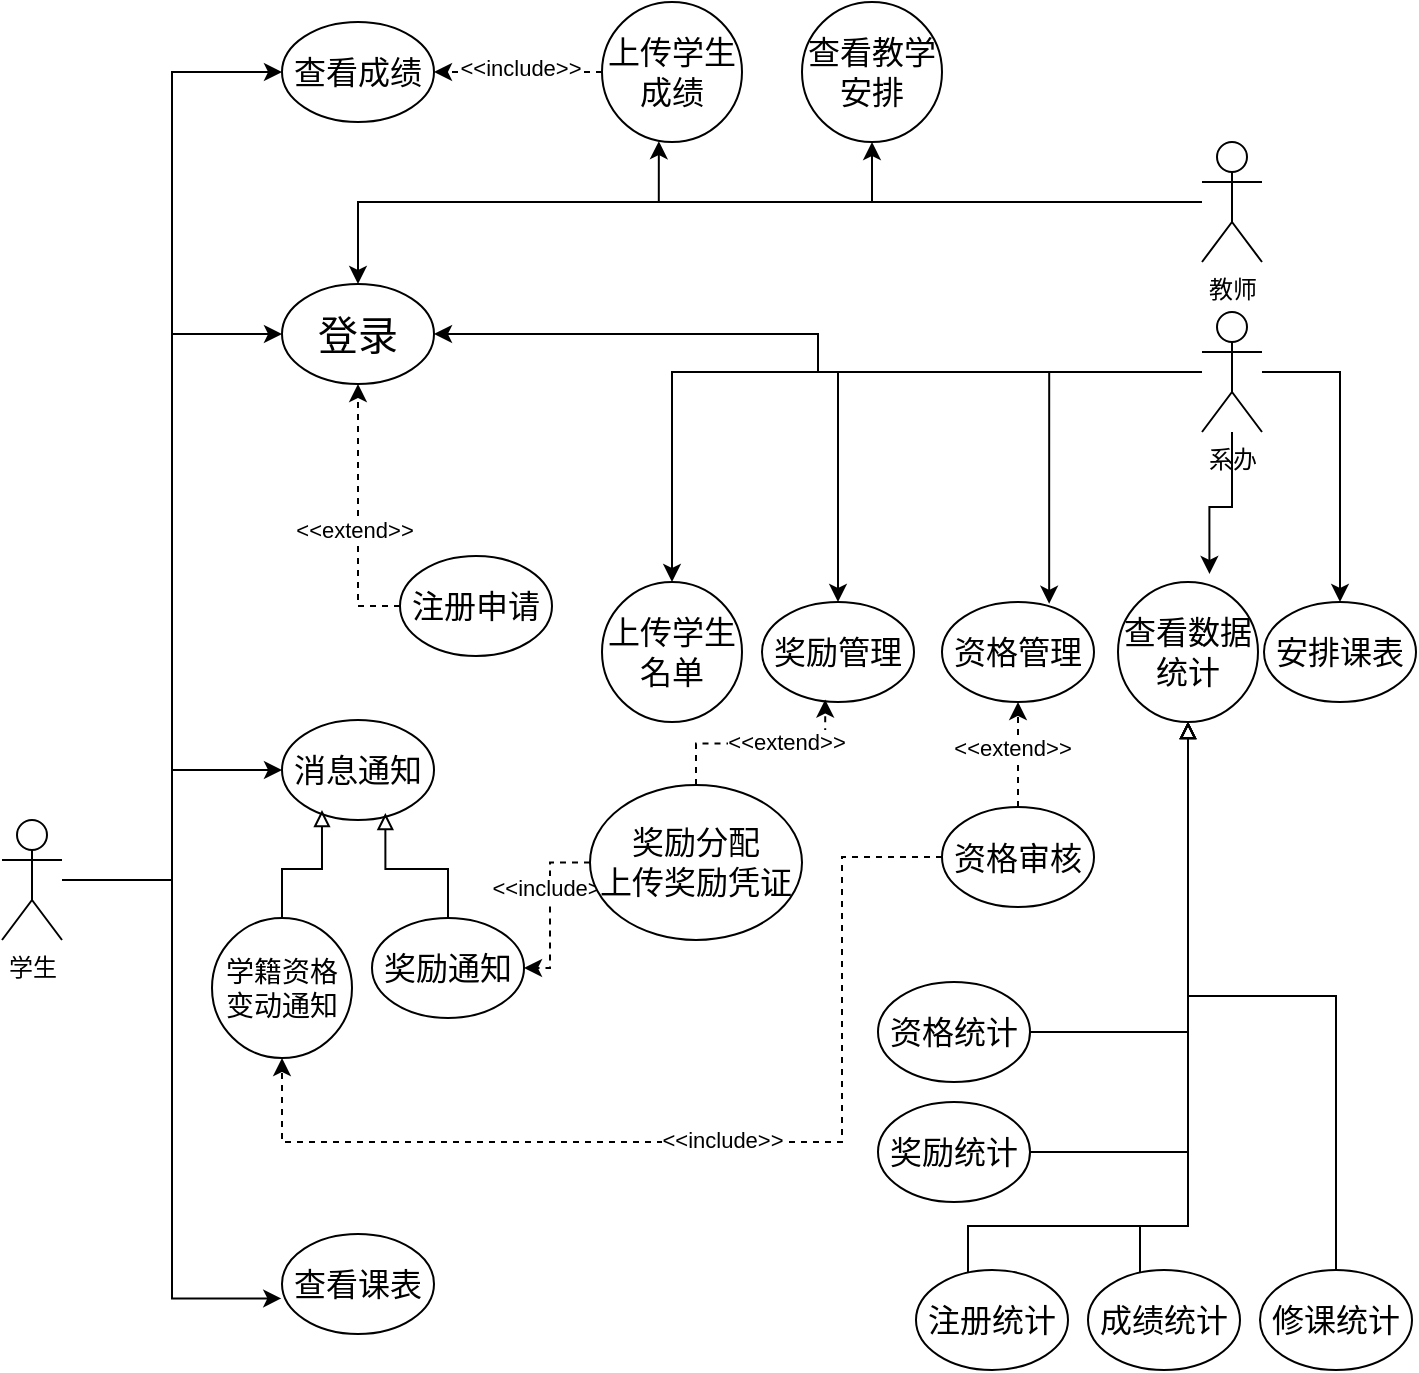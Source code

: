 <mxfile version="22.1.3" type="device">
  <diagram name="第 1 页" id="LJrQdI1wxrAXI2RLe0rf">
    <mxGraphModel dx="802" dy="557" grid="1" gridSize="10" guides="1" tooltips="1" connect="1" arrows="1" fold="1" page="1" pageScale="1" pageWidth="827" pageHeight="1169" math="0" shadow="0">
      <root>
        <mxCell id="0" />
        <mxCell id="1" parent="0" />
        <mxCell id="zdfJ6q19KbND1ore75Hy-44" style="edgeStyle=orthogonalEdgeStyle;rounded=0;orthogonalLoop=1;jettySize=auto;html=1;entryX=0;entryY=0.5;entryDx=0;entryDy=0;" parent="1" source="zdfJ6q19KbND1ore75Hy-1" target="zdfJ6q19KbND1ore75Hy-10" edge="1">
          <mxGeometry relative="1" as="geometry" />
        </mxCell>
        <mxCell id="zdfJ6q19KbND1ore75Hy-45" style="edgeStyle=orthogonalEdgeStyle;rounded=0;orthogonalLoop=1;jettySize=auto;html=1;entryX=0;entryY=0.5;entryDx=0;entryDy=0;" parent="1" source="zdfJ6q19KbND1ore75Hy-1" target="zdfJ6q19KbND1ore75Hy-2" edge="1">
          <mxGeometry relative="1" as="geometry" />
        </mxCell>
        <mxCell id="zdfJ6q19KbND1ore75Hy-46" style="edgeStyle=orthogonalEdgeStyle;rounded=0;orthogonalLoop=1;jettySize=auto;html=1;entryX=0;entryY=0.5;entryDx=0;entryDy=0;" parent="1" source="zdfJ6q19KbND1ore75Hy-1" target="zdfJ6q19KbND1ore75Hy-12" edge="1">
          <mxGeometry relative="1" as="geometry" />
        </mxCell>
        <mxCell id="zdfJ6q19KbND1ore75Hy-1" value="学生" style="shape=umlActor;verticalLabelPosition=bottom;verticalAlign=top;html=1;outlineConnect=0;" parent="1" vertex="1">
          <mxGeometry x="120" y="419" width="30" height="60" as="geometry" />
        </mxCell>
        <mxCell id="zdfJ6q19KbND1ore75Hy-2" value="&lt;font style=&quot;font-size: 20px;&quot;&gt;登录&lt;/font&gt;" style="ellipse;whiteSpace=wrap;html=1;" parent="1" vertex="1">
          <mxGeometry x="260" y="151" width="76" height="50" as="geometry" />
        </mxCell>
        <mxCell id="zdfJ6q19KbND1ore75Hy-40" style="edgeStyle=orthogonalEdgeStyle;rounded=0;orthogonalLoop=1;jettySize=auto;html=1;entryX=0.5;entryY=0;entryDx=0;entryDy=0;" parent="1" source="zdfJ6q19KbND1ore75Hy-4" target="zdfJ6q19KbND1ore75Hy-35" edge="1">
          <mxGeometry relative="1" as="geometry" />
        </mxCell>
        <mxCell id="zdfJ6q19KbND1ore75Hy-48" style="edgeStyle=orthogonalEdgeStyle;rounded=0;orthogonalLoop=1;jettySize=auto;html=1;entryX=1;entryY=0.5;entryDx=0;entryDy=0;" parent="1" source="zdfJ6q19KbND1ore75Hy-4" target="zdfJ6q19KbND1ore75Hy-2" edge="1">
          <mxGeometry relative="1" as="geometry" />
        </mxCell>
        <mxCell id="zdfJ6q19KbND1ore75Hy-49" style="edgeStyle=orthogonalEdgeStyle;rounded=0;orthogonalLoop=1;jettySize=auto;html=1;entryX=0.5;entryY=0;entryDx=0;entryDy=0;" parent="1" source="zdfJ6q19KbND1ore75Hy-4" target="zdfJ6q19KbND1ore75Hy-16" edge="1">
          <mxGeometry relative="1" as="geometry" />
        </mxCell>
        <mxCell id="zdfJ6q19KbND1ore75Hy-85" style="edgeStyle=orthogonalEdgeStyle;rounded=0;orthogonalLoop=1;jettySize=auto;html=1;entryX=0.5;entryY=0;entryDx=0;entryDy=0;" parent="1" source="zdfJ6q19KbND1ore75Hy-4" target="zdfJ6q19KbND1ore75Hy-84" edge="1">
          <mxGeometry relative="1" as="geometry" />
        </mxCell>
        <mxCell id="zdfJ6q19KbND1ore75Hy-4" value="系办" style="shape=umlActor;verticalLabelPosition=bottom;verticalAlign=top;html=1;outlineConnect=0;" parent="1" vertex="1">
          <mxGeometry x="720" y="165" width="30" height="60" as="geometry" />
        </mxCell>
        <mxCell id="zdfJ6q19KbND1ore75Hy-51" style="edgeStyle=orthogonalEdgeStyle;rounded=0;orthogonalLoop=1;jettySize=auto;html=1;entryX=0.5;entryY=0;entryDx=0;entryDy=0;" parent="1" source="zdfJ6q19KbND1ore75Hy-8" target="zdfJ6q19KbND1ore75Hy-2" edge="1">
          <mxGeometry relative="1" as="geometry" />
        </mxCell>
        <mxCell id="zdfJ6q19KbND1ore75Hy-55" style="edgeStyle=orthogonalEdgeStyle;rounded=0;orthogonalLoop=1;jettySize=auto;html=1;entryX=0.5;entryY=1;entryDx=0;entryDy=0;" parent="1" source="zdfJ6q19KbND1ore75Hy-8" target="zdfJ6q19KbND1ore75Hy-53" edge="1">
          <mxGeometry relative="1" as="geometry" />
        </mxCell>
        <mxCell id="zdfJ6q19KbND1ore75Hy-8" value="教师" style="shape=umlActor;verticalLabelPosition=bottom;verticalAlign=top;html=1;outlineConnect=0;" parent="1" vertex="1">
          <mxGeometry x="720" y="80" width="30" height="60" as="geometry" />
        </mxCell>
        <mxCell id="zdfJ6q19KbND1ore75Hy-31" style="edgeStyle=orthogonalEdgeStyle;rounded=0;orthogonalLoop=1;jettySize=auto;html=1;exitX=0;exitY=0.5;exitDx=0;exitDy=0;entryX=0.5;entryY=1;entryDx=0;entryDy=0;dashed=1;" parent="1" source="zdfJ6q19KbND1ore75Hy-9" target="zdfJ6q19KbND1ore75Hy-2" edge="1">
          <mxGeometry relative="1" as="geometry" />
        </mxCell>
        <mxCell id="zdfJ6q19KbND1ore75Hy-32" value="&amp;lt;&amp;lt;extend&amp;gt;&amp;gt;" style="edgeLabel;html=1;align=center;verticalAlign=middle;resizable=0;points=[];" parent="zdfJ6q19KbND1ore75Hy-31" vertex="1" connectable="0">
          <mxGeometry x="-0.106" y="2" relative="1" as="geometry">
            <mxPoint as="offset" />
          </mxGeometry>
        </mxCell>
        <mxCell id="zdfJ6q19KbND1ore75Hy-9" value="&lt;font style=&quot;font-size: 16px;&quot;&gt;注册申请&lt;/font&gt;" style="ellipse;whiteSpace=wrap;html=1;" parent="1" vertex="1">
          <mxGeometry x="319" y="287" width="76" height="50" as="geometry" />
        </mxCell>
        <mxCell id="zdfJ6q19KbND1ore75Hy-10" value="&lt;font style=&quot;font-size: 16px;&quot;&gt;查看成绩&lt;/font&gt;" style="ellipse;whiteSpace=wrap;html=1;" parent="1" vertex="1">
          <mxGeometry x="260" y="20" width="76" height="50" as="geometry" />
        </mxCell>
        <mxCell id="zdfJ6q19KbND1ore75Hy-11" value="&lt;font style=&quot;font-size: 16px;&quot;&gt;查看课表&lt;/font&gt;" style="ellipse;whiteSpace=wrap;html=1;" parent="1" vertex="1">
          <mxGeometry x="260" y="626" width="76" height="50" as="geometry" />
        </mxCell>
        <mxCell id="zdfJ6q19KbND1ore75Hy-12" value="&lt;font style=&quot;font-size: 16px;&quot;&gt;消息通知&lt;/font&gt;" style="ellipse;whiteSpace=wrap;html=1;" parent="1" vertex="1">
          <mxGeometry x="260" y="369" width="76" height="50" as="geometry" />
        </mxCell>
        <mxCell id="zdfJ6q19KbND1ore75Hy-13" value="&lt;font style=&quot;font-size: 14px;&quot;&gt;学籍资格变动通知&lt;/font&gt;" style="ellipse;whiteSpace=wrap;html=1;" parent="1" vertex="1">
          <mxGeometry x="225" y="468" width="70" height="70" as="geometry" />
        </mxCell>
        <mxCell id="zdfJ6q19KbND1ore75Hy-14" value="&lt;font style=&quot;font-size: 16px;&quot;&gt;奖励通知&lt;/font&gt;" style="ellipse;whiteSpace=wrap;html=1;" parent="1" vertex="1">
          <mxGeometry x="305" y="468" width="76" height="50" as="geometry" />
        </mxCell>
        <mxCell id="zdfJ6q19KbND1ore75Hy-16" value="&lt;font style=&quot;font-size: 16px;&quot;&gt;上传学生名单&lt;/font&gt;" style="ellipse;whiteSpace=wrap;html=1;" parent="1" vertex="1">
          <mxGeometry x="420" y="300" width="70" height="70" as="geometry" />
        </mxCell>
        <mxCell id="zdfJ6q19KbND1ore75Hy-21" value="&lt;font style=&quot;font-size: 16px;&quot;&gt;查看数据统计&lt;/font&gt;" style="ellipse;whiteSpace=wrap;html=1;" parent="1" vertex="1">
          <mxGeometry x="678" y="300" width="70" height="70" as="geometry" />
        </mxCell>
        <mxCell id="zdfJ6q19KbND1ore75Hy-28" style="edgeStyle=orthogonalEdgeStyle;rounded=0;orthogonalLoop=1;jettySize=auto;html=1;exitX=0.5;exitY=0;exitDx=0;exitDy=0;entryX=0.263;entryY=0.9;entryDx=0;entryDy=0;entryPerimeter=0;endArrow=block;endFill=0;" parent="1" source="zdfJ6q19KbND1ore75Hy-13" target="zdfJ6q19KbND1ore75Hy-12" edge="1">
          <mxGeometry relative="1" as="geometry" />
        </mxCell>
        <mxCell id="zdfJ6q19KbND1ore75Hy-29" style="edgeStyle=orthogonalEdgeStyle;rounded=0;orthogonalLoop=1;jettySize=auto;html=1;exitX=0.5;exitY=0;exitDx=0;exitDy=0;entryX=0.68;entryY=0.93;entryDx=0;entryDy=0;entryPerimeter=0;endArrow=block;endFill=0;" parent="1" source="zdfJ6q19KbND1ore75Hy-14" target="zdfJ6q19KbND1ore75Hy-12" edge="1">
          <mxGeometry relative="1" as="geometry" />
        </mxCell>
        <mxCell id="zdfJ6q19KbND1ore75Hy-34" value="&lt;span style=&quot;font-size: 16px;&quot;&gt;资格管理&lt;/span&gt;" style="ellipse;whiteSpace=wrap;html=1;" parent="1" vertex="1">
          <mxGeometry x="590" y="310" width="76" height="50" as="geometry" />
        </mxCell>
        <mxCell id="zdfJ6q19KbND1ore75Hy-35" value="&lt;span style=&quot;font-size: 16px;&quot;&gt;奖励管理&lt;/span&gt;" style="ellipse;whiteSpace=wrap;html=1;" parent="1" vertex="1">
          <mxGeometry x="500" y="310" width="76" height="50" as="geometry" />
        </mxCell>
        <mxCell id="zdfJ6q19KbND1ore75Hy-39" style="edgeStyle=orthogonalEdgeStyle;rounded=0;orthogonalLoop=1;jettySize=auto;html=1;entryX=0.705;entryY=0.018;entryDx=0;entryDy=0;entryPerimeter=0;" parent="1" source="zdfJ6q19KbND1ore75Hy-4" target="zdfJ6q19KbND1ore75Hy-34" edge="1">
          <mxGeometry relative="1" as="geometry" />
        </mxCell>
        <mxCell id="zdfJ6q19KbND1ore75Hy-41" style="edgeStyle=orthogonalEdgeStyle;rounded=0;orthogonalLoop=1;jettySize=auto;html=1;entryX=0.653;entryY=-0.058;entryDx=0;entryDy=0;entryPerimeter=0;" parent="1" source="zdfJ6q19KbND1ore75Hy-4" target="zdfJ6q19KbND1ore75Hy-21" edge="1">
          <mxGeometry relative="1" as="geometry" />
        </mxCell>
        <mxCell id="zdfJ6q19KbND1ore75Hy-47" style="edgeStyle=orthogonalEdgeStyle;rounded=0;orthogonalLoop=1;jettySize=auto;html=1;entryX=-0.005;entryY=0.644;entryDx=0;entryDy=0;entryPerimeter=0;" parent="1" source="zdfJ6q19KbND1ore75Hy-1" target="zdfJ6q19KbND1ore75Hy-11" edge="1">
          <mxGeometry relative="1" as="geometry" />
        </mxCell>
        <mxCell id="zdfJ6q19KbND1ore75Hy-56" style="edgeStyle=orthogonalEdgeStyle;rounded=0;orthogonalLoop=1;jettySize=auto;html=1;entryX=1;entryY=0.5;entryDx=0;entryDy=0;dashed=1;" parent="1" source="zdfJ6q19KbND1ore75Hy-52" target="zdfJ6q19KbND1ore75Hy-10" edge="1">
          <mxGeometry relative="1" as="geometry" />
        </mxCell>
        <mxCell id="zdfJ6q19KbND1ore75Hy-57" value="&amp;lt;&amp;lt;include&amp;gt;&amp;gt;" style="edgeLabel;html=1;align=center;verticalAlign=middle;resizable=0;points=[];" parent="zdfJ6q19KbND1ore75Hy-56" vertex="1" connectable="0">
          <mxGeometry x="-0.009" y="-2" relative="1" as="geometry">
            <mxPoint as="offset" />
          </mxGeometry>
        </mxCell>
        <mxCell id="zdfJ6q19KbND1ore75Hy-52" value="&lt;font style=&quot;font-size: 16px;&quot;&gt;上传学生成绩&lt;/font&gt;" style="ellipse;whiteSpace=wrap;html=1;" parent="1" vertex="1">
          <mxGeometry x="420" y="10" width="70" height="70" as="geometry" />
        </mxCell>
        <mxCell id="zdfJ6q19KbND1ore75Hy-53" value="&lt;font style=&quot;font-size: 16px;&quot;&gt;查看教学安排&lt;/font&gt;" style="ellipse;whiteSpace=wrap;html=1;" parent="1" vertex="1">
          <mxGeometry x="520" y="10" width="70" height="70" as="geometry" />
        </mxCell>
        <mxCell id="zdfJ6q19KbND1ore75Hy-54" style="edgeStyle=orthogonalEdgeStyle;rounded=0;orthogonalLoop=1;jettySize=auto;html=1;entryX=0.406;entryY=0.994;entryDx=0;entryDy=0;entryPerimeter=0;" parent="1" source="zdfJ6q19KbND1ore75Hy-8" target="zdfJ6q19KbND1ore75Hy-52" edge="1">
          <mxGeometry relative="1" as="geometry" />
        </mxCell>
        <mxCell id="zdfJ6q19KbND1ore75Hy-65" style="edgeStyle=orthogonalEdgeStyle;rounded=0;orthogonalLoop=1;jettySize=auto;html=1;entryX=0.5;entryY=1;entryDx=0;entryDy=0;endArrow=block;endFill=0;" parent="1" source="zdfJ6q19KbND1ore75Hy-58" target="zdfJ6q19KbND1ore75Hy-21" edge="1">
          <mxGeometry relative="1" as="geometry" />
        </mxCell>
        <mxCell id="zdfJ6q19KbND1ore75Hy-58" value="&lt;span style=&quot;font-size: 16px;&quot;&gt;资格统计&lt;/span&gt;" style="ellipse;whiteSpace=wrap;html=1;" parent="1" vertex="1">
          <mxGeometry x="558" y="500" width="76" height="50" as="geometry" />
        </mxCell>
        <mxCell id="zdfJ6q19KbND1ore75Hy-66" style="edgeStyle=orthogonalEdgeStyle;rounded=0;orthogonalLoop=1;jettySize=auto;html=1;entryX=0.5;entryY=1;entryDx=0;entryDy=0;endArrow=block;endFill=0;" parent="1" source="zdfJ6q19KbND1ore75Hy-59" target="zdfJ6q19KbND1ore75Hy-21" edge="1">
          <mxGeometry relative="1" as="geometry" />
        </mxCell>
        <mxCell id="zdfJ6q19KbND1ore75Hy-59" value="&lt;span style=&quot;font-size: 16px;&quot;&gt;奖励统计&lt;/span&gt;" style="ellipse;whiteSpace=wrap;html=1;" parent="1" vertex="1">
          <mxGeometry x="558" y="560" width="76" height="50" as="geometry" />
        </mxCell>
        <mxCell id="zdfJ6q19KbND1ore75Hy-70" style="edgeStyle=orthogonalEdgeStyle;rounded=0;orthogonalLoop=1;jettySize=auto;html=1;endArrow=block;endFill=0;" parent="1" edge="1">
          <mxGeometry relative="1" as="geometry">
            <mxPoint x="603" y="646" as="sourcePoint" />
            <mxPoint x="713" y="369.879" as="targetPoint" />
            <Array as="points">
              <mxPoint x="603" y="622" />
              <mxPoint x="713" y="622" />
            </Array>
          </mxGeometry>
        </mxCell>
        <mxCell id="zdfJ6q19KbND1ore75Hy-60" value="&lt;span style=&quot;font-size: 16px;&quot;&gt;注册统计&lt;/span&gt;" style="ellipse;whiteSpace=wrap;html=1;" parent="1" vertex="1">
          <mxGeometry x="577" y="644" width="76" height="50" as="geometry" />
        </mxCell>
        <mxCell id="zdfJ6q19KbND1ore75Hy-71" style="edgeStyle=orthogonalEdgeStyle;rounded=0;orthogonalLoop=1;jettySize=auto;html=1;exitX=0.5;exitY=0;exitDx=0;exitDy=0;endArrow=block;endFill=0;" parent="1" edge="1">
          <mxGeometry relative="1" as="geometry">
            <mxPoint x="689.0" y="646" as="sourcePoint" />
            <mxPoint x="713" y="369.879" as="targetPoint" />
            <Array as="points">
              <mxPoint x="689" y="622" />
              <mxPoint x="713" y="622" />
            </Array>
          </mxGeometry>
        </mxCell>
        <mxCell id="zdfJ6q19KbND1ore75Hy-61" value="&lt;span style=&quot;font-size: 16px;&quot;&gt;成绩统计&lt;/span&gt;" style="ellipse;whiteSpace=wrap;html=1;" parent="1" vertex="1">
          <mxGeometry x="663" y="644" width="76" height="50" as="geometry" />
        </mxCell>
        <mxCell id="zdfJ6q19KbND1ore75Hy-72" style="edgeStyle=orthogonalEdgeStyle;rounded=0;orthogonalLoop=1;jettySize=auto;html=1;exitX=0.5;exitY=0;exitDx=0;exitDy=0;endArrow=block;endFill=0;" parent="1" source="zdfJ6q19KbND1ore75Hy-62" target="zdfJ6q19KbND1ore75Hy-21" edge="1">
          <mxGeometry relative="1" as="geometry" />
        </mxCell>
        <mxCell id="zdfJ6q19KbND1ore75Hy-62" value="&lt;span style=&quot;font-size: 16px;&quot;&gt;修课统计&lt;/span&gt;" style="ellipse;whiteSpace=wrap;html=1;" parent="1" vertex="1">
          <mxGeometry x="749" y="644" width="76" height="50" as="geometry" />
        </mxCell>
        <mxCell id="zdfJ6q19KbND1ore75Hy-73" style="edgeStyle=orthogonalEdgeStyle;rounded=0;orthogonalLoop=1;jettySize=auto;html=1;exitX=0.5;exitY=0;exitDx=0;exitDy=0;entryX=0.5;entryY=1;entryDx=0;entryDy=0;dashed=1;" parent="1" source="zdfJ6q19KbND1ore75Hy-64" target="zdfJ6q19KbND1ore75Hy-34" edge="1">
          <mxGeometry relative="1" as="geometry" />
        </mxCell>
        <mxCell id="zdfJ6q19KbND1ore75Hy-74" value="&amp;lt;&amp;lt;extend&amp;gt;&amp;gt;" style="edgeLabel;html=1;align=center;verticalAlign=middle;resizable=0;points=[];" parent="zdfJ6q19KbND1ore75Hy-73" vertex="1" connectable="0">
          <mxGeometry x="0.127" y="3" relative="1" as="geometry">
            <mxPoint as="offset" />
          </mxGeometry>
        </mxCell>
        <mxCell id="zdfJ6q19KbND1ore75Hy-75" style="edgeStyle=orthogonalEdgeStyle;rounded=0;orthogonalLoop=1;jettySize=auto;html=1;entryX=0.5;entryY=1;entryDx=0;entryDy=0;dashed=1;" parent="1" source="zdfJ6q19KbND1ore75Hy-64" target="zdfJ6q19KbND1ore75Hy-13" edge="1">
          <mxGeometry relative="1" as="geometry">
            <Array as="points">
              <mxPoint x="540" y="438" />
              <mxPoint x="540" y="580" />
              <mxPoint x="260" y="580" />
            </Array>
          </mxGeometry>
        </mxCell>
        <mxCell id="zdfJ6q19KbND1ore75Hy-77" value="&amp;lt;&amp;lt;include&amp;gt;&amp;gt;" style="edgeLabel;html=1;align=center;verticalAlign=middle;resizable=0;points=[];" parent="zdfJ6q19KbND1ore75Hy-75" vertex="1" connectable="0">
          <mxGeometry x="-0.255" relative="1" as="geometry">
            <mxPoint x="-60" as="offset" />
          </mxGeometry>
        </mxCell>
        <mxCell id="zdfJ6q19KbND1ore75Hy-64" value="&lt;span style=&quot;font-size: 16px;&quot;&gt;资格审核&lt;/span&gt;" style="ellipse;whiteSpace=wrap;html=1;" parent="1" vertex="1">
          <mxGeometry x="590" y="412.5" width="76" height="50" as="geometry" />
        </mxCell>
        <mxCell id="zdfJ6q19KbND1ore75Hy-81" style="edgeStyle=orthogonalEdgeStyle;rounded=0;orthogonalLoop=1;jettySize=auto;html=1;entryX=1;entryY=0.5;entryDx=0;entryDy=0;dashed=1;" parent="1" source="zdfJ6q19KbND1ore75Hy-78" target="zdfJ6q19KbND1ore75Hy-14" edge="1">
          <mxGeometry relative="1" as="geometry" />
        </mxCell>
        <mxCell id="zdfJ6q19KbND1ore75Hy-82" value="&amp;lt;&amp;lt;include&amp;gt;&amp;gt;" style="edgeLabel;html=1;align=center;verticalAlign=middle;resizable=0;points=[];" parent="zdfJ6q19KbND1ore75Hy-81" vertex="1" connectable="0">
          <mxGeometry x="-0.237" y="1" relative="1" as="geometry">
            <mxPoint as="offset" />
          </mxGeometry>
        </mxCell>
        <mxCell id="zdfJ6q19KbND1ore75Hy-78" value="&lt;span style=&quot;font-size: 16px;&quot;&gt;奖励分配&lt;br&gt;上传奖励凭证&lt;br&gt;&lt;/span&gt;" style="ellipse;whiteSpace=wrap;html=1;" parent="1" vertex="1">
          <mxGeometry x="414" y="401.5" width="106" height="77.5" as="geometry" />
        </mxCell>
        <mxCell id="zdfJ6q19KbND1ore75Hy-79" style="edgeStyle=orthogonalEdgeStyle;rounded=0;orthogonalLoop=1;jettySize=auto;html=1;entryX=0.416;entryY=0.976;entryDx=0;entryDy=0;entryPerimeter=0;dashed=1;" parent="1" source="zdfJ6q19KbND1ore75Hy-78" target="zdfJ6q19KbND1ore75Hy-35" edge="1">
          <mxGeometry relative="1" as="geometry" />
        </mxCell>
        <mxCell id="zdfJ6q19KbND1ore75Hy-80" value="&amp;lt;&amp;lt;extend&amp;gt;&amp;gt;" style="edgeLabel;html=1;align=center;verticalAlign=middle;resizable=0;points=[];" parent="zdfJ6q19KbND1ore75Hy-79" vertex="1" connectable="0">
          <mxGeometry x="0.212" y="1" relative="1" as="geometry">
            <mxPoint as="offset" />
          </mxGeometry>
        </mxCell>
        <mxCell id="zdfJ6q19KbND1ore75Hy-84" value="&lt;span style=&quot;font-size: 16px;&quot;&gt;安排课表&lt;/span&gt;" style="ellipse;whiteSpace=wrap;html=1;" parent="1" vertex="1">
          <mxGeometry x="751" y="310" width="76" height="50" as="geometry" />
        </mxCell>
      </root>
    </mxGraphModel>
  </diagram>
</mxfile>
